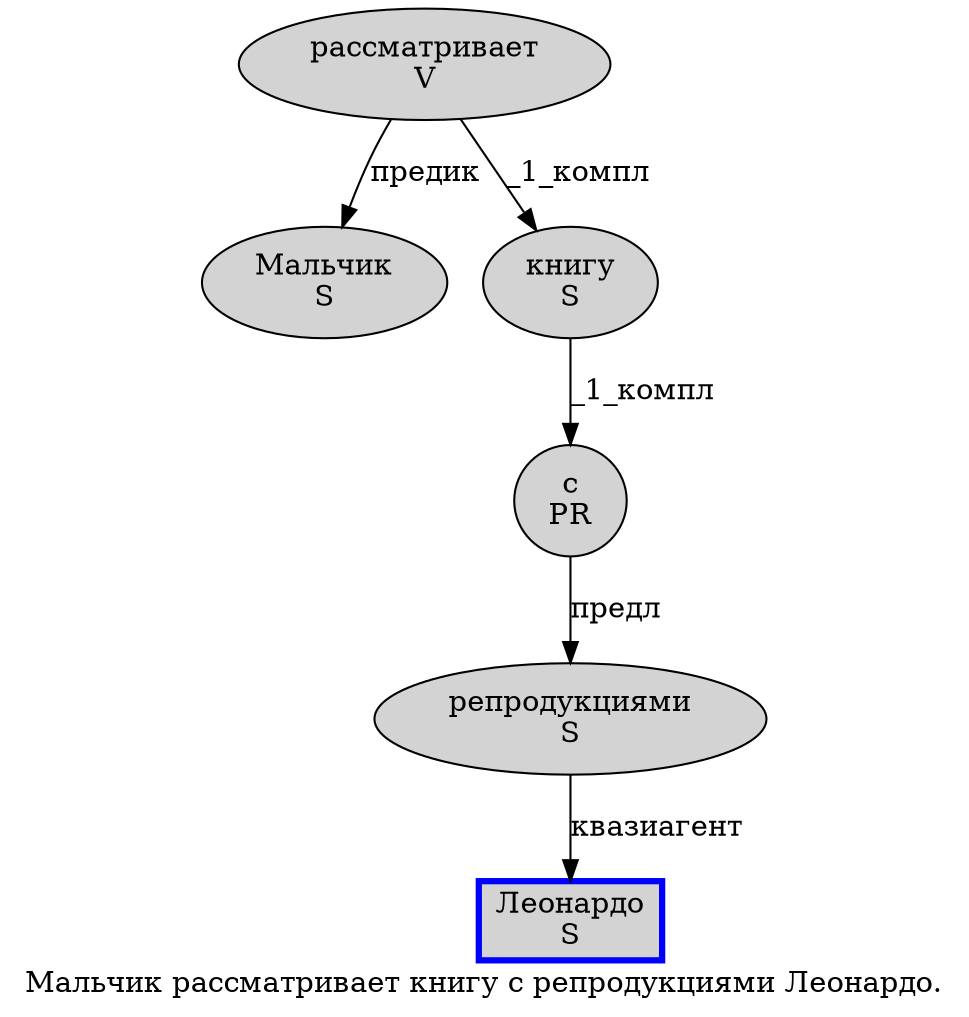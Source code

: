 digraph SENTENCE_2001 {
	graph [label="Мальчик рассматривает книгу с репродукциями Леонардо."]
	node [style=filled]
		0 [label="Мальчик
S" color="" fillcolor=lightgray penwidth=1 shape=ellipse]
		1 [label="рассматривает
V" color="" fillcolor=lightgray penwidth=1 shape=ellipse]
		2 [label="книгу
S" color="" fillcolor=lightgray penwidth=1 shape=ellipse]
		3 [label="с
PR" color="" fillcolor=lightgray penwidth=1 shape=ellipse]
		4 [label="репродукциями
S" color="" fillcolor=lightgray penwidth=1 shape=ellipse]
		5 [label="Леонардо
S" color=blue fillcolor=lightgray penwidth=3 shape=box]
			4 -> 5 [label="квазиагент"]
			2 -> 3 [label="_1_компл"]
			3 -> 4 [label="предл"]
			1 -> 0 [label="предик"]
			1 -> 2 [label="_1_компл"]
}